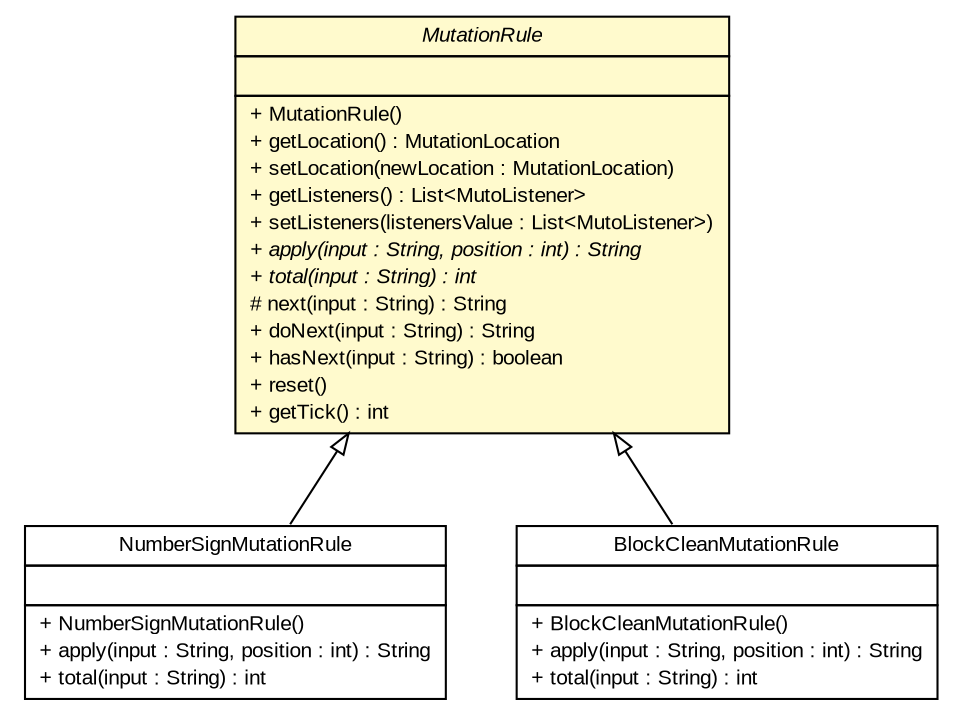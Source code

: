#!/usr/local/bin/dot
#
# Class diagram 
# Generated by UMLGraph version R5_6 (http://www.umlgraph.org/)
#

digraph G {
	edge [fontname="arial",fontsize=10,labelfontname="arial",labelfontsize=10];
	node [fontname="arial",fontsize=10,shape=plaintext];
	nodesep=0.25;
	ranksep=0.5;
	// com.github.mkolisnyk.muto.generator.MutationRule
	c739 [label=<<table title="com.github.mkolisnyk.muto.generator.MutationRule" border="0" cellborder="1" cellspacing="0" cellpadding="2" port="p" bgcolor="lemonChiffon" href="./MutationRule.html">
		<tr><td><table border="0" cellspacing="0" cellpadding="1">
<tr><td align="center" balign="center"><font face="arial italic"> MutationRule </font></td></tr>
		</table></td></tr>
		<tr><td><table border="0" cellspacing="0" cellpadding="1">
<tr><td align="left" balign="left">  </td></tr>
		</table></td></tr>
		<tr><td><table border="0" cellspacing="0" cellpadding="1">
<tr><td align="left" balign="left"> + MutationRule() </td></tr>
<tr><td align="left" balign="left"> + getLocation() : MutationLocation </td></tr>
<tr><td align="left" balign="left"> + setLocation(newLocation : MutationLocation) </td></tr>
<tr><td align="left" balign="left"> + getListeners() : List&lt;MutoListener&gt; </td></tr>
<tr><td align="left" balign="left"> + setListeners(listenersValue : List&lt;MutoListener&gt;) </td></tr>
<tr><td align="left" balign="left"><font face="arial italic" point-size="10.0"> + apply(input : String, position : int) : String </font></td></tr>
<tr><td align="left" balign="left"><font face="arial italic" point-size="10.0"> + total(input : String) : int </font></td></tr>
<tr><td align="left" balign="left"> # next(input : String) : String </td></tr>
<tr><td align="left" balign="left"> + doNext(input : String) : String </td></tr>
<tr><td align="left" balign="left"> + hasNext(input : String) : boolean </td></tr>
<tr><td align="left" balign="left"> + reset() </td></tr>
<tr><td align="left" balign="left"> + getTick() : int </td></tr>
		</table></td></tr>
		</table>>, URL="./MutationRule.html", fontname="arial", fontcolor="black", fontsize=10.0];
	// com.github.mkolisnyk.muto.generator.rules.NumberSignMutationRule
	c742 [label=<<table title="com.github.mkolisnyk.muto.generator.rules.NumberSignMutationRule" border="0" cellborder="1" cellspacing="0" cellpadding="2" port="p" href="./rules/NumberSignMutationRule.html">
		<tr><td><table border="0" cellspacing="0" cellpadding="1">
<tr><td align="center" balign="center"> NumberSignMutationRule </td></tr>
		</table></td></tr>
		<tr><td><table border="0" cellspacing="0" cellpadding="1">
<tr><td align="left" balign="left">  </td></tr>
		</table></td></tr>
		<tr><td><table border="0" cellspacing="0" cellpadding="1">
<tr><td align="left" balign="left"> + NumberSignMutationRule() </td></tr>
<tr><td align="left" balign="left"> + apply(input : String, position : int) : String </td></tr>
<tr><td align="left" balign="left"> + total(input : String) : int </td></tr>
		</table></td></tr>
		</table>>, URL="./rules/NumberSignMutationRule.html", fontname="arial", fontcolor="black", fontsize=10.0];
	// com.github.mkolisnyk.muto.generator.rules.BlockCleanMutationRule
	c743 [label=<<table title="com.github.mkolisnyk.muto.generator.rules.BlockCleanMutationRule" border="0" cellborder="1" cellspacing="0" cellpadding="2" port="p" href="./rules/BlockCleanMutationRule.html">
		<tr><td><table border="0" cellspacing="0" cellpadding="1">
<tr><td align="center" balign="center"> BlockCleanMutationRule </td></tr>
		</table></td></tr>
		<tr><td><table border="0" cellspacing="0" cellpadding="1">
<tr><td align="left" balign="left">  </td></tr>
		</table></td></tr>
		<tr><td><table border="0" cellspacing="0" cellpadding="1">
<tr><td align="left" balign="left"> + BlockCleanMutationRule() </td></tr>
<tr><td align="left" balign="left"> + apply(input : String, position : int) : String </td></tr>
<tr><td align="left" balign="left"> + total(input : String) : int </td></tr>
		</table></td></tr>
		</table>>, URL="./rules/BlockCleanMutationRule.html", fontname="arial", fontcolor="black", fontsize=10.0];
	//com.github.mkolisnyk.muto.generator.rules.NumberSignMutationRule extends com.github.mkolisnyk.muto.generator.MutationRule
	c739:p -> c742:p [dir=back,arrowtail=empty];
	//com.github.mkolisnyk.muto.generator.rules.BlockCleanMutationRule extends com.github.mkolisnyk.muto.generator.MutationRule
	c739:p -> c743:p [dir=back,arrowtail=empty];
}

